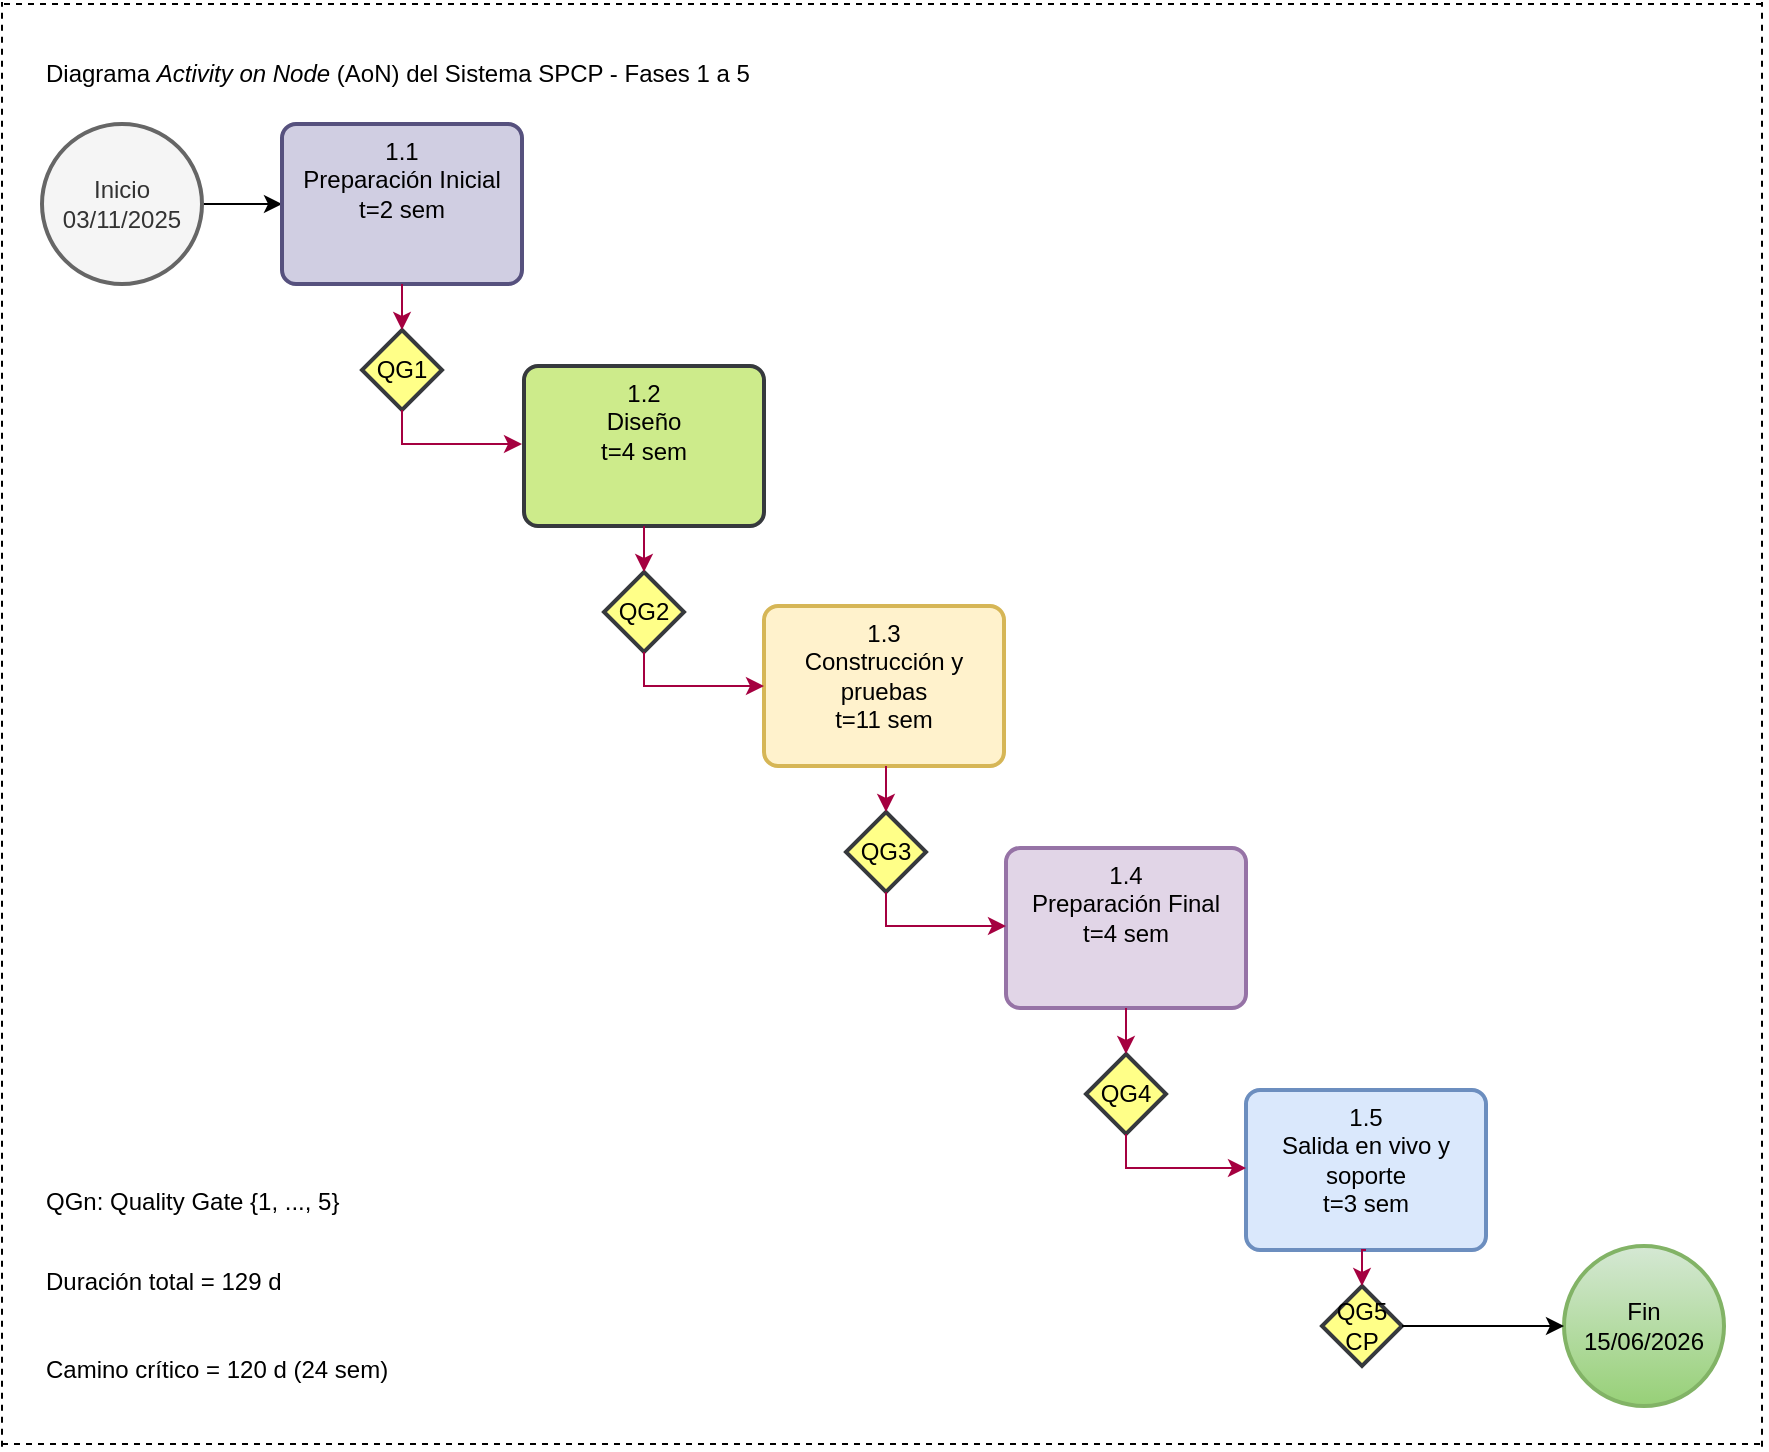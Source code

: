 <mxfile version="28.2.5">
  <diagram name="Página-1" id="6CAupsV__flEeniP3BK9">
    <mxGraphModel dx="2451" dy="890" grid="1" gridSize="10" guides="1" tooltips="1" connect="1" arrows="1" fold="1" page="1" pageScale="1" pageWidth="1100" pageHeight="850" math="0" shadow="0">
      <root>
        <mxCell id="0" />
        <mxCell id="1" parent="0" />
        <mxCell id="FbaqpglJVMi_n5HGXFX3-2" value="Diagrama &lt;i&gt;Activity on Node&lt;/i&gt; (AoN) del Sistema SPCP - Fases 1 a 5" style="text;html=1;align=left;verticalAlign=middle;resizable=0;points=[];autosize=1;strokeColor=none;fillColor=none;" parent="1" vertex="1">
          <mxGeometry x="-1040" y="40" width="380" height="30" as="geometry" />
        </mxCell>
        <mxCell id="FbaqpglJVMi_n5HGXFX3-18" value="" style="edgeStyle=orthogonalEdgeStyle;rounded=0;orthogonalLoop=1;jettySize=auto;html=1;" parent="1" source="FbaqpglJVMi_n5HGXFX3-3" target="FbaqpglJVMi_n5HGXFX3-4" edge="1">
          <mxGeometry relative="1" as="geometry" />
        </mxCell>
        <mxCell id="FbaqpglJVMi_n5HGXFX3-3" value="Inicio&lt;div&gt;03/11/2025&lt;/div&gt;" style="strokeWidth=2;html=1;shape=mxgraph.flowchart.start_2;whiteSpace=wrap;fillColor=#f5f5f5;fontColor=#333333;strokeColor=#666666;" parent="1" vertex="1">
          <mxGeometry x="-1040" y="80" width="80" height="80" as="geometry" />
        </mxCell>
        <mxCell id="FbaqpglJVMi_n5HGXFX3-4" value="1.1&lt;div&gt;Preparación Inicial&lt;div&gt;t=2 sem&lt;/div&gt;&lt;/div&gt;" style="rounded=1;whiteSpace=wrap;html=1;absoluteArcSize=1;arcSize=14;strokeWidth=2;align=center;verticalAlign=top;fillColor=#d0cee2;strokeColor=#56517e;" parent="1" vertex="1">
          <mxGeometry x="-920" y="80" width="120" height="80" as="geometry" />
        </mxCell>
        <mxCell id="FbaqpglJVMi_n5HGXFX3-16" value="" style="edgeStyle=orthogonalEdgeStyle;rounded=0;orthogonalLoop=1;jettySize=auto;html=1;" parent="1" target="FbaqpglJVMi_n5HGXFX3-6" edge="1">
          <mxGeometry relative="1" as="geometry">
            <mxPoint x="-630" y="270" as="sourcePoint" />
          </mxGeometry>
        </mxCell>
        <mxCell id="FbaqpglJVMi_n5HGXFX3-17" value="" style="edgeStyle=orthogonalEdgeStyle;rounded=0;orthogonalLoop=1;jettySize=auto;html=1;" parent="1" target="FbaqpglJVMi_n5HGXFX3-6" edge="1">
          <mxGeometry relative="1" as="geometry">
            <mxPoint x="-630" y="270" as="sourcePoint" />
          </mxGeometry>
        </mxCell>
        <mxCell id="FbaqpglJVMi_n5HGXFX3-8" value="QG1" style="strokeWidth=2;html=1;shape=mxgraph.flowchart.decision;whiteSpace=wrap;fillColor=#ffff88;strokeColor=#36393d;" parent="1" vertex="1">
          <mxGeometry x="-880" y="183" width="40" height="40" as="geometry" />
        </mxCell>
        <mxCell id="FbaqpglJVMi_n5HGXFX3-12" value="" style="endArrow=classic;html=1;rounded=0;entryX=0;entryY=0.5;entryDx=0;entryDy=0;exitX=0.5;exitY=1;exitDx=0;exitDy=0;exitPerimeter=0;fillColor=#d80073;strokeColor=#A50040;" parent="1" edge="1" source="FbaqpglJVMi_n5HGXFX3-8">
          <mxGeometry width="50" height="50" relative="1" as="geometry">
            <mxPoint x="-990" y="330" as="sourcePoint" />
            <mxPoint x="-800" y="240" as="targetPoint" />
            <Array as="points">
              <mxPoint x="-860" y="240" />
            </Array>
          </mxGeometry>
        </mxCell>
        <mxCell id="TKUN_kZqoWUepgemo68u-2" value="1.2&lt;div&gt;Diseño&lt;div&gt;t=4 sem&lt;/div&gt;&lt;/div&gt;" style="rounded=1;whiteSpace=wrap;html=1;absoluteArcSize=1;arcSize=14;strokeWidth=2;align=center;verticalAlign=top;fillColor=#cdeb8b;strokeColor=#36393d;" vertex="1" parent="1">
          <mxGeometry x="-799" y="201" width="120" height="80" as="geometry" />
        </mxCell>
        <mxCell id="TKUN_kZqoWUepgemo68u-3" value="1.3&lt;div&gt;Construcción y pruebas&lt;div&gt;t=11 sem&lt;/div&gt;&lt;/div&gt;" style="rounded=1;whiteSpace=wrap;html=1;absoluteArcSize=1;arcSize=14;strokeWidth=2;align=center;verticalAlign=top;fillColor=#fff2cc;strokeColor=#d6b656;" vertex="1" parent="1">
          <mxGeometry x="-679" y="321" width="120" height="80" as="geometry" />
        </mxCell>
        <mxCell id="TKUN_kZqoWUepgemo68u-4" value="1.4&lt;div&gt;Preparación Final&lt;div&gt;t=4 sem&lt;/div&gt;&lt;/div&gt;" style="rounded=1;whiteSpace=wrap;html=1;absoluteArcSize=1;arcSize=14;strokeWidth=2;align=center;verticalAlign=top;fillColor=#e1d5e7;strokeColor=#9673a6;" vertex="1" parent="1">
          <mxGeometry x="-558" y="442" width="120" height="80" as="geometry" />
        </mxCell>
        <mxCell id="TKUN_kZqoWUepgemo68u-5" value="" style="edgeStyle=orthogonalEdgeStyle;rounded=0;orthogonalLoop=1;jettySize=auto;html=1;exitX=0.5;exitY=1;exitDx=0;exitDy=0;entryX=0.5;entryY=0;entryDx=0;entryDy=0;entryPerimeter=0;fillColor=#d80073;strokeColor=#A50040;" edge="1" parent="1" source="FbaqpglJVMi_n5HGXFX3-4" target="FbaqpglJVMi_n5HGXFX3-8">
          <mxGeometry relative="1" as="geometry">
            <mxPoint x="-920" y="320" as="sourcePoint" />
            <mxPoint x="-880" y="320" as="targetPoint" />
          </mxGeometry>
        </mxCell>
        <mxCell id="TKUN_kZqoWUepgemo68u-9" value="QG2" style="strokeWidth=2;html=1;shape=mxgraph.flowchart.decision;whiteSpace=wrap;fillColor=#ffff88;strokeColor=#36393d;" vertex="1" parent="1">
          <mxGeometry x="-759" y="304" width="40" height="40" as="geometry" />
        </mxCell>
        <mxCell id="TKUN_kZqoWUepgemo68u-10" value="" style="endArrow=classic;html=1;rounded=0;entryX=0;entryY=0.5;entryDx=0;entryDy=0;exitX=0.5;exitY=1;exitDx=0;exitDy=0;exitPerimeter=0;fillColor=#d80073;strokeColor=#A50040;" edge="1" parent="1" source="TKUN_kZqoWUepgemo68u-9">
          <mxGeometry width="50" height="50" relative="1" as="geometry">
            <mxPoint x="-869" y="451" as="sourcePoint" />
            <mxPoint x="-679" y="361" as="targetPoint" />
            <Array as="points">
              <mxPoint x="-739" y="361" />
            </Array>
          </mxGeometry>
        </mxCell>
        <mxCell id="TKUN_kZqoWUepgemo68u-11" value="" style="edgeStyle=orthogonalEdgeStyle;rounded=0;orthogonalLoop=1;jettySize=auto;html=1;exitX=0.5;exitY=1;exitDx=0;exitDy=0;entryX=0.5;entryY=0;entryDx=0;entryDy=0;entryPerimeter=0;fillColor=#d80073;strokeColor=#A50040;" edge="1" parent="1" target="TKUN_kZqoWUepgemo68u-9">
          <mxGeometry relative="1" as="geometry">
            <mxPoint x="-739" y="281" as="sourcePoint" />
            <mxPoint x="-759" y="441" as="targetPoint" />
          </mxGeometry>
        </mxCell>
        <mxCell id="TKUN_kZqoWUepgemo68u-12" value="QG3" style="strokeWidth=2;html=1;shape=mxgraph.flowchart.decision;whiteSpace=wrap;fillColor=#ffff88;strokeColor=#36393d;" vertex="1" parent="1">
          <mxGeometry x="-638" y="424" width="40" height="40" as="geometry" />
        </mxCell>
        <mxCell id="TKUN_kZqoWUepgemo68u-13" value="" style="endArrow=classic;html=1;rounded=0;entryX=0;entryY=0.5;entryDx=0;entryDy=0;exitX=0.5;exitY=1;exitDx=0;exitDy=0;exitPerimeter=0;fillColor=#d80073;strokeColor=#A50040;" edge="1" parent="1" source="TKUN_kZqoWUepgemo68u-12">
          <mxGeometry width="50" height="50" relative="1" as="geometry">
            <mxPoint x="-748" y="571" as="sourcePoint" />
            <mxPoint x="-558" y="481" as="targetPoint" />
            <Array as="points">
              <mxPoint x="-618" y="481" />
            </Array>
          </mxGeometry>
        </mxCell>
        <mxCell id="TKUN_kZqoWUepgemo68u-14" value="" style="edgeStyle=orthogonalEdgeStyle;rounded=0;orthogonalLoop=1;jettySize=auto;html=1;exitX=0.5;exitY=1;exitDx=0;exitDy=0;entryX=0.5;entryY=0;entryDx=0;entryDy=0;entryPerimeter=0;fillColor=#d80073;strokeColor=#A50040;" edge="1" parent="1" target="TKUN_kZqoWUepgemo68u-12">
          <mxGeometry relative="1" as="geometry">
            <mxPoint x="-618" y="401" as="sourcePoint" />
            <mxPoint x="-638" y="561" as="targetPoint" />
          </mxGeometry>
        </mxCell>
        <mxCell id="TKUN_kZqoWUepgemo68u-19" value="QGn: Quality Gate {1, ..., 5}" style="text;strokeColor=none;align=left;fillColor=none;html=1;verticalAlign=middle;whiteSpace=wrap;rounded=0;" vertex="1" parent="1">
          <mxGeometry x="-1040" y="604" width="180" height="30" as="geometry" />
        </mxCell>
        <mxCell id="TKUN_kZqoWUepgemo68u-20" value="1.5&lt;div&gt;Salida en vivo y soporte&lt;div&gt;t=3 sem&lt;/div&gt;&lt;/div&gt;" style="rounded=1;whiteSpace=wrap;html=1;absoluteArcSize=1;arcSize=14;strokeWidth=2;align=center;verticalAlign=top;fillColor=#dae8fc;strokeColor=#6c8ebf;" vertex="1" parent="1">
          <mxGeometry x="-438" y="563" width="120" height="80" as="geometry" />
        </mxCell>
        <mxCell id="TKUN_kZqoWUepgemo68u-21" value="QG4" style="strokeWidth=2;html=1;shape=mxgraph.flowchart.decision;whiteSpace=wrap;fillColor=#ffff88;strokeColor=#36393d;" vertex="1" parent="1">
          <mxGeometry x="-518" y="545" width="40" height="40" as="geometry" />
        </mxCell>
        <mxCell id="TKUN_kZqoWUepgemo68u-22" value="" style="endArrow=classic;html=1;rounded=0;entryX=0;entryY=0.5;entryDx=0;entryDy=0;exitX=0.5;exitY=1;exitDx=0;exitDy=0;exitPerimeter=0;fillColor=#d80073;strokeColor=#A50040;" edge="1" parent="1" source="TKUN_kZqoWUepgemo68u-21">
          <mxGeometry width="50" height="50" relative="1" as="geometry">
            <mxPoint x="-628" y="692" as="sourcePoint" />
            <mxPoint x="-438" y="602" as="targetPoint" />
            <Array as="points">
              <mxPoint x="-498" y="602" />
            </Array>
          </mxGeometry>
        </mxCell>
        <mxCell id="TKUN_kZqoWUepgemo68u-23" value="" style="edgeStyle=orthogonalEdgeStyle;rounded=0;orthogonalLoop=1;jettySize=auto;html=1;exitX=0.5;exitY=1;exitDx=0;exitDy=0;entryX=0.5;entryY=0;entryDx=0;entryDy=0;entryPerimeter=0;fillColor=#d80073;strokeColor=#A50040;" edge="1" parent="1" target="TKUN_kZqoWUepgemo68u-21">
          <mxGeometry relative="1" as="geometry">
            <mxPoint x="-498" y="522" as="sourcePoint" />
            <mxPoint x="-518" y="682" as="targetPoint" />
          </mxGeometry>
        </mxCell>
        <mxCell id="TKUN_kZqoWUepgemo68u-24" value="QG5&lt;div&gt;CP&lt;/div&gt;" style="strokeWidth=2;html=1;shape=mxgraph.flowchart.decision;whiteSpace=wrap;fillColor=#ffff88;strokeColor=#36393d;" vertex="1" parent="1">
          <mxGeometry x="-400" y="661" width="40" height="40" as="geometry" />
        </mxCell>
        <mxCell id="TKUN_kZqoWUepgemo68u-25" value="" style="edgeStyle=orthogonalEdgeStyle;rounded=0;orthogonalLoop=1;jettySize=auto;html=1;exitX=0.5;exitY=1;exitDx=0;exitDy=0;entryX=0.5;entryY=0;entryDx=0;entryDy=0;entryPerimeter=0;fillColor=#d80073;strokeColor=#A50040;" edge="1" parent="1" source="TKUN_kZqoWUepgemo68u-20" target="TKUN_kZqoWUepgemo68u-24">
          <mxGeometry relative="1" as="geometry">
            <mxPoint x="-291" y="591" as="sourcePoint" />
            <mxPoint x="-291" y="614" as="targetPoint" />
          </mxGeometry>
        </mxCell>
        <mxCell id="TKUN_kZqoWUepgemo68u-26" value="&lt;div&gt;Fin&lt;/div&gt;&lt;div&gt;15/06/2026&lt;/div&gt;" style="strokeWidth=2;html=1;shape=mxgraph.flowchart.start_2;whiteSpace=wrap;fillColor=#d5e8d4;strokeColor=#82b366;gradientColor=#97d077;" vertex="1" parent="1">
          <mxGeometry x="-279" y="641" width="80" height="80" as="geometry" />
        </mxCell>
        <mxCell id="TKUN_kZqoWUepgemo68u-27" value="" style="edgeStyle=orthogonalEdgeStyle;rounded=0;orthogonalLoop=1;jettySize=auto;html=1;exitX=1;exitY=0.5;exitDx=0;exitDy=0;entryX=0;entryY=0.5;entryDx=0;entryDy=0;entryPerimeter=0;exitPerimeter=0;" edge="1" parent="1" source="TKUN_kZqoWUepgemo68u-24" target="TKUN_kZqoWUepgemo68u-26">
          <mxGeometry relative="1" as="geometry">
            <mxPoint x="-355" y="680" as="sourcePoint" />
            <mxPoint x="-316" y="680" as="targetPoint" />
          </mxGeometry>
        </mxCell>
        <mxCell id="TKUN_kZqoWUepgemo68u-28" value="Duración total = 129 d" style="text;strokeColor=none;align=left;fillColor=none;html=1;verticalAlign=middle;whiteSpace=wrap;rounded=0;" vertex="1" parent="1">
          <mxGeometry x="-1040" y="644" width="180" height="30" as="geometry" />
        </mxCell>
        <mxCell id="TKUN_kZqoWUepgemo68u-29" value="Camino crítico = 120 d (24 sem)" style="text;strokeColor=none;align=left;fillColor=none;html=1;verticalAlign=middle;whiteSpace=wrap;rounded=0;" vertex="1" parent="1">
          <mxGeometry x="-1040" y="688" width="180" height="30" as="geometry" />
        </mxCell>
        <mxCell id="TKUN_kZqoWUepgemo68u-30" value="" style="endArrow=none;dashed=1;html=1;rounded=0;" edge="1" parent="1">
          <mxGeometry width="50" height="50" relative="1" as="geometry">
            <mxPoint x="-1060" y="741.353" as="sourcePoint" />
            <mxPoint x="-1060" y="19" as="targetPoint" />
          </mxGeometry>
        </mxCell>
        <mxCell id="TKUN_kZqoWUepgemo68u-31" value="" style="endArrow=none;dashed=1;html=1;rounded=0;" edge="1" parent="1">
          <mxGeometry width="50" height="50" relative="1" as="geometry">
            <mxPoint x="-180" y="741.353" as="sourcePoint" />
            <mxPoint x="-180" y="19" as="targetPoint" />
          </mxGeometry>
        </mxCell>
        <mxCell id="TKUN_kZqoWUepgemo68u-32" value="" style="endArrow=none;dashed=1;html=1;rounded=0;" edge="1" parent="1">
          <mxGeometry width="50" height="50" relative="1" as="geometry">
            <mxPoint x="-1060" y="740" as="sourcePoint" />
            <mxPoint x="-180" y="740" as="targetPoint" />
          </mxGeometry>
        </mxCell>
        <mxCell id="TKUN_kZqoWUepgemo68u-33" value="" style="endArrow=none;dashed=1;html=1;rounded=0;" edge="1" parent="1">
          <mxGeometry width="50" height="50" relative="1" as="geometry">
            <mxPoint x="-1059" y="20" as="sourcePoint" />
            <mxPoint x="-179" y="20" as="targetPoint" />
          </mxGeometry>
        </mxCell>
      </root>
    </mxGraphModel>
  </diagram>
</mxfile>

